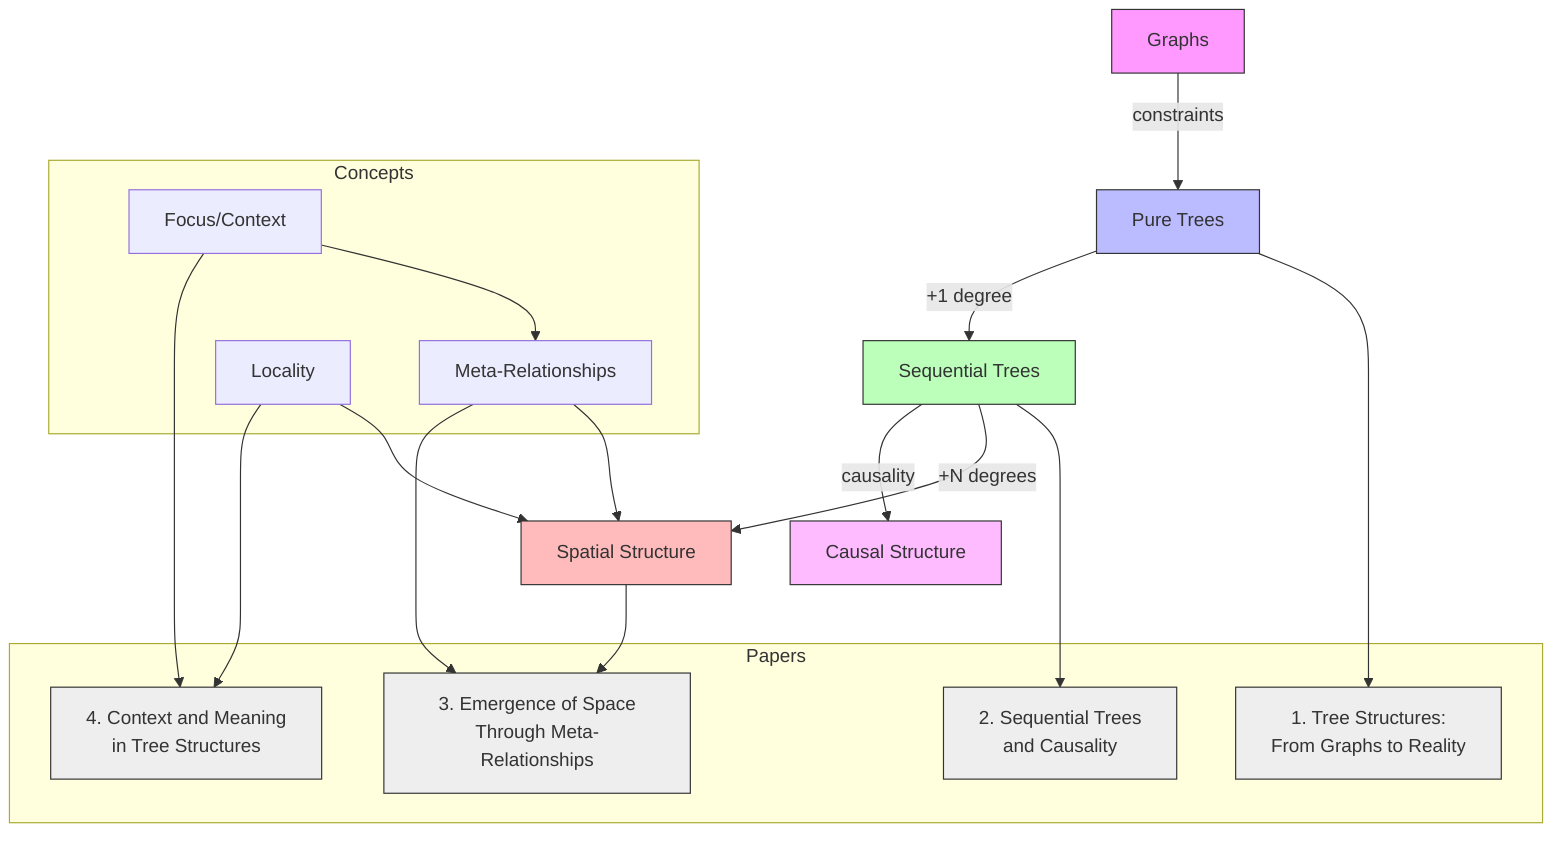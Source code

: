 graph TD
    G[Graphs] --> |constraints| T[Pure Trees]
    T --> |+1 degree| ST[Sequential Trees]
    ST --> |causality| C[Causal Structure]
    ST --> |+N degrees| SP[Spatial Structure]
    
    subgraph Papers
        P1[1. Tree Structures:<br/>From Graphs to Reality]
        P2[2. Sequential Trees<br/>and Causality]
        P3[3. Emergence of Space<br/>Through Meta-Relationships]
        P4[4. Context and Meaning<br/>in Tree Structures]
    end
    
    subgraph Concepts
        M[Meta-Relationships]
        L[Locality]
        F[Focus/Context]
    end
    
    T --> P1
    ST --> P2
    M --> P3
    SP --> P3
    F --> P4
    L --> P4
    
    M --> SP
    L --> SP
    F --> M

    style G fill:#f9f,stroke:#333
    style T fill:#bbf,stroke:#333
    style ST fill:#bfb,stroke:#333
    style SP fill:#fbb,stroke:#333
    style C fill:#fbf,stroke:#333
    
    style P1 fill:#eee,stroke:#333
    style P2 fill:#eee,stroke:#333
    style P3 fill:#eee,stroke:#333
    style P4 fill:#eee,stroke:#333